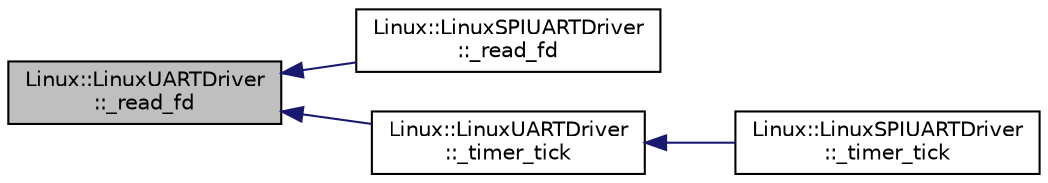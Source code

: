 digraph "Linux::LinuxUARTDriver::_read_fd"
{
 // INTERACTIVE_SVG=YES
  edge [fontname="Helvetica",fontsize="10",labelfontname="Helvetica",labelfontsize="10"];
  node [fontname="Helvetica",fontsize="10",shape=record];
  rankdir="LR";
  Node1 [label="Linux::LinuxUARTDriver\l::_read_fd",height=0.2,width=0.4,color="black", fillcolor="grey75", style="filled" fontcolor="black"];
  Node1 -> Node2 [dir="back",color="midnightblue",fontsize="10",style="solid",fontname="Helvetica"];
  Node2 [label="Linux::LinuxSPIUARTDriver\l::_read_fd",height=0.2,width=0.4,color="black", fillcolor="white", style="filled",URL="$classLinux_1_1LinuxSPIUARTDriver.html#afe73763b08d158386de55f601aa12beb"];
  Node1 -> Node3 [dir="back",color="midnightblue",fontsize="10",style="solid",fontname="Helvetica"];
  Node3 [label="Linux::LinuxUARTDriver\l::_timer_tick",height=0.2,width=0.4,color="black", fillcolor="white", style="filled",URL="$classLinux_1_1LinuxUARTDriver.html#a896f2b66a62f705e5e953e025cc24636"];
  Node3 -> Node4 [dir="back",color="midnightblue",fontsize="10",style="solid",fontname="Helvetica"];
  Node4 [label="Linux::LinuxSPIUARTDriver\l::_timer_tick",height=0.2,width=0.4,color="black", fillcolor="white", style="filled",URL="$classLinux_1_1LinuxSPIUARTDriver.html#ac4b32e65b3c492c093b3b3dae1997bcd"];
}
